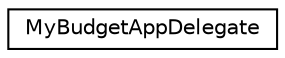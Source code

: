 digraph G
{
  edge [fontname="Helvetica",fontsize="10",labelfontname="Helvetica",labelfontsize="10"];
  node [fontname="Helvetica",fontsize="10",shape=record];
  rankdir=LR;
  Node1 [label="MyBudgetAppDelegate",height=0.2,width=0.4,color="black", fillcolor="white", style="filled",URL="$interface_my_budget_app_delegate.html",tooltip="The delegete class of the MyBudget project."];
}

